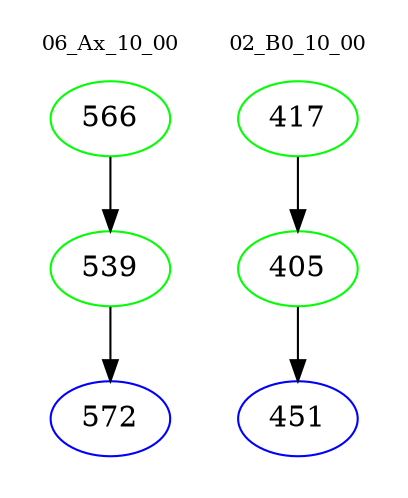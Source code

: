digraph{
subgraph cluster_0 {
color = white
label = "06_Ax_10_00";
fontsize=10;
T0_566 [label="566", color="green"]
T0_566 -> T0_539 [color="black"]
T0_539 [label="539", color="green"]
T0_539 -> T0_572 [color="black"]
T0_572 [label="572", color="blue"]
}
subgraph cluster_1 {
color = white
label = "02_B0_10_00";
fontsize=10;
T1_417 [label="417", color="green"]
T1_417 -> T1_405 [color="black"]
T1_405 [label="405", color="green"]
T1_405 -> T1_451 [color="black"]
T1_451 [label="451", color="blue"]
}
}
